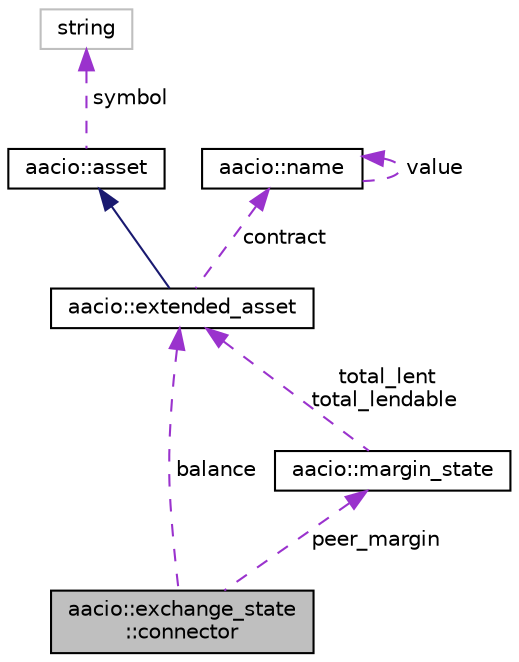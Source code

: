 digraph "aacio::exchange_state::connector"
{
  edge [fontname="Helvetica",fontsize="10",labelfontname="Helvetica",labelfontsize="10"];
  node [fontname="Helvetica",fontsize="10",shape=record];
  Node1 [label="aacio::exchange_state\l::connector",height=0.2,width=0.4,color="black", fillcolor="grey75", style="filled", fontcolor="black"];
  Node2 -> Node1 [dir="back",color="darkorchid3",fontsize="10",style="dashed",label=" balance" ,fontname="Helvetica"];
  Node2 [label="aacio::extended_asset",height=0.2,width=0.4,color="black", fillcolor="white", style="filled",URL="$structaacio_1_1extended__asset.html"];
  Node3 -> Node2 [dir="back",color="midnightblue",fontsize="10",style="solid",fontname="Helvetica"];
  Node3 [label="aacio::asset",height=0.2,width=0.4,color="black", fillcolor="white", style="filled",URL="$structaacio_1_1asset.html"];
  Node4 -> Node3 [dir="back",color="darkorchid3",fontsize="10",style="dashed",label=" symbol" ,fontname="Helvetica"];
  Node4 [label="string",height=0.2,width=0.4,color="grey75", fillcolor="white", style="filled"];
  Node5 -> Node2 [dir="back",color="darkorchid3",fontsize="10",style="dashed",label=" contract" ,fontname="Helvetica"];
  Node5 [label="aacio::name",height=0.2,width=0.4,color="black", fillcolor="white", style="filled",URL="$structaacio_1_1name.html",tooltip="wraps a uint64_t to ensure it is only passed to methods that expect a Name "];
  Node5 -> Node5 [dir="back",color="darkorchid3",fontsize="10",style="dashed",label=" value" ,fontname="Helvetica"];
  Node6 -> Node1 [dir="back",color="darkorchid3",fontsize="10",style="dashed",label=" peer_margin" ,fontname="Helvetica"];
  Node6 [label="aacio::margin_state",height=0.2,width=0.4,color="black", fillcolor="white", style="filled",URL="$structaacio_1_1margin__state.html"];
  Node2 -> Node6 [dir="back",color="darkorchid3",fontsize="10",style="dashed",label=" total_lent\ntotal_lendable" ,fontname="Helvetica"];
}
